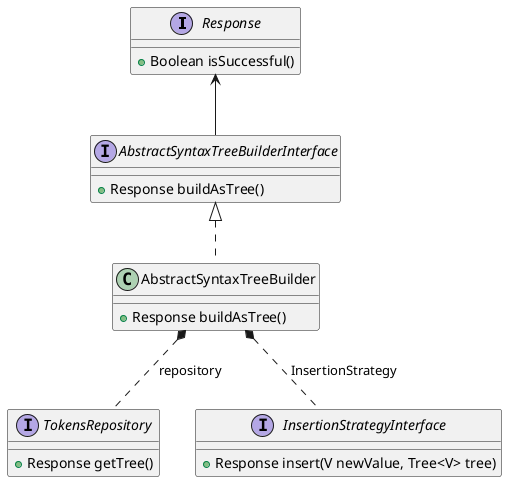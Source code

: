 @startuml
'https://plantuml.com/class-diagram

interface Response{
    + Boolean isSuccessful()
}
interface AbstractSyntaxTreeBuilderInterface{
    + Response buildAsTree()
}
class AbstractSyntaxTreeBuilder implements AbstractSyntaxTreeBuilderInterface{
    + Response buildAsTree()
}
interface TokensRepository{
    + Response getTree()
}

interface InsertionStrategyInterface{
    + Response insert(V newValue, Tree<V> tree)
}


Response <-- AbstractSyntaxTreeBuilderInterface
AbstractSyntaxTreeBuilder *.. TokensRepository: repository
AbstractSyntaxTreeBuilder *.. InsertionStrategyInterface: InsertionStrategy
@enduml